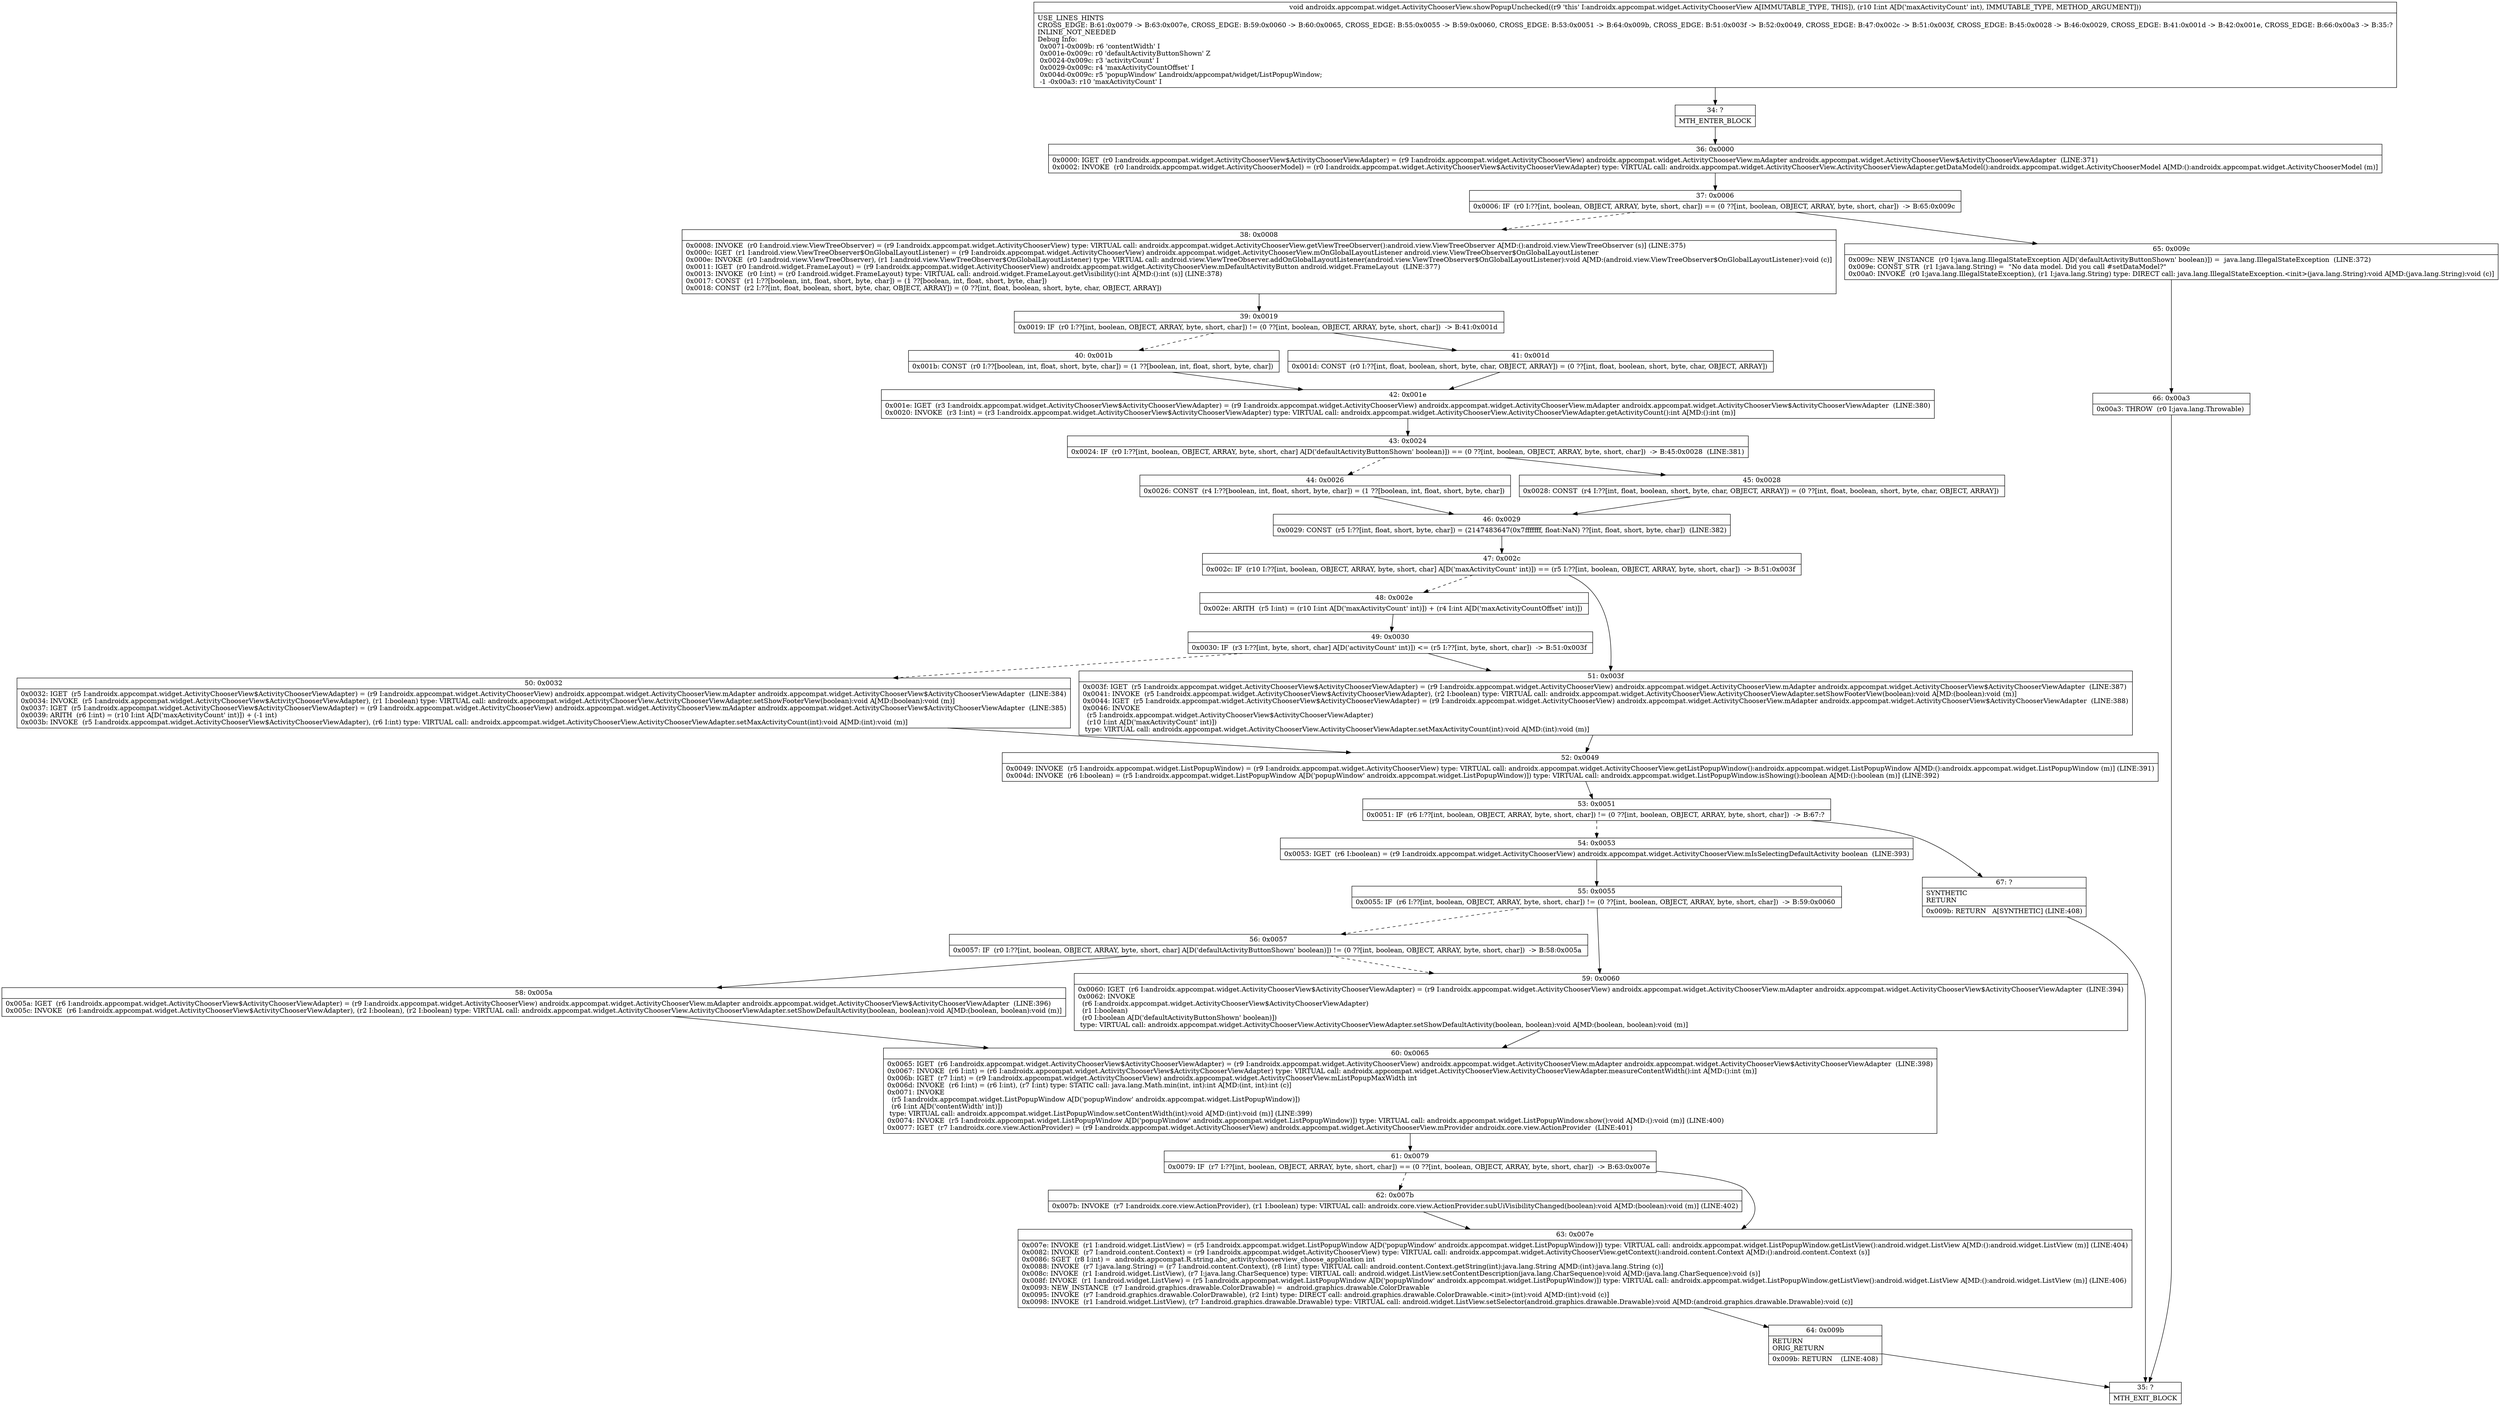 digraph "CFG forandroidx.appcompat.widget.ActivityChooserView.showPopupUnchecked(I)V" {
Node_34 [shape=record,label="{34\:\ ?|MTH_ENTER_BLOCK\l}"];
Node_36 [shape=record,label="{36\:\ 0x0000|0x0000: IGET  (r0 I:androidx.appcompat.widget.ActivityChooserView$ActivityChooserViewAdapter) = (r9 I:androidx.appcompat.widget.ActivityChooserView) androidx.appcompat.widget.ActivityChooserView.mAdapter androidx.appcompat.widget.ActivityChooserView$ActivityChooserViewAdapter  (LINE:371)\l0x0002: INVOKE  (r0 I:androidx.appcompat.widget.ActivityChooserModel) = (r0 I:androidx.appcompat.widget.ActivityChooserView$ActivityChooserViewAdapter) type: VIRTUAL call: androidx.appcompat.widget.ActivityChooserView.ActivityChooserViewAdapter.getDataModel():androidx.appcompat.widget.ActivityChooserModel A[MD:():androidx.appcompat.widget.ActivityChooserModel (m)]\l}"];
Node_37 [shape=record,label="{37\:\ 0x0006|0x0006: IF  (r0 I:??[int, boolean, OBJECT, ARRAY, byte, short, char]) == (0 ??[int, boolean, OBJECT, ARRAY, byte, short, char])  \-\> B:65:0x009c \l}"];
Node_38 [shape=record,label="{38\:\ 0x0008|0x0008: INVOKE  (r0 I:android.view.ViewTreeObserver) = (r9 I:androidx.appcompat.widget.ActivityChooserView) type: VIRTUAL call: androidx.appcompat.widget.ActivityChooserView.getViewTreeObserver():android.view.ViewTreeObserver A[MD:():android.view.ViewTreeObserver (s)] (LINE:375)\l0x000c: IGET  (r1 I:android.view.ViewTreeObserver$OnGlobalLayoutListener) = (r9 I:androidx.appcompat.widget.ActivityChooserView) androidx.appcompat.widget.ActivityChooserView.mOnGlobalLayoutListener android.view.ViewTreeObserver$OnGlobalLayoutListener \l0x000e: INVOKE  (r0 I:android.view.ViewTreeObserver), (r1 I:android.view.ViewTreeObserver$OnGlobalLayoutListener) type: VIRTUAL call: android.view.ViewTreeObserver.addOnGlobalLayoutListener(android.view.ViewTreeObserver$OnGlobalLayoutListener):void A[MD:(android.view.ViewTreeObserver$OnGlobalLayoutListener):void (c)]\l0x0011: IGET  (r0 I:android.widget.FrameLayout) = (r9 I:androidx.appcompat.widget.ActivityChooserView) androidx.appcompat.widget.ActivityChooserView.mDefaultActivityButton android.widget.FrameLayout  (LINE:377)\l0x0013: INVOKE  (r0 I:int) = (r0 I:android.widget.FrameLayout) type: VIRTUAL call: android.widget.FrameLayout.getVisibility():int A[MD:():int (s)] (LINE:378)\l0x0017: CONST  (r1 I:??[boolean, int, float, short, byte, char]) = (1 ??[boolean, int, float, short, byte, char]) \l0x0018: CONST  (r2 I:??[int, float, boolean, short, byte, char, OBJECT, ARRAY]) = (0 ??[int, float, boolean, short, byte, char, OBJECT, ARRAY]) \l}"];
Node_39 [shape=record,label="{39\:\ 0x0019|0x0019: IF  (r0 I:??[int, boolean, OBJECT, ARRAY, byte, short, char]) != (0 ??[int, boolean, OBJECT, ARRAY, byte, short, char])  \-\> B:41:0x001d \l}"];
Node_40 [shape=record,label="{40\:\ 0x001b|0x001b: CONST  (r0 I:??[boolean, int, float, short, byte, char]) = (1 ??[boolean, int, float, short, byte, char]) \l}"];
Node_42 [shape=record,label="{42\:\ 0x001e|0x001e: IGET  (r3 I:androidx.appcompat.widget.ActivityChooserView$ActivityChooserViewAdapter) = (r9 I:androidx.appcompat.widget.ActivityChooserView) androidx.appcompat.widget.ActivityChooserView.mAdapter androidx.appcompat.widget.ActivityChooserView$ActivityChooserViewAdapter  (LINE:380)\l0x0020: INVOKE  (r3 I:int) = (r3 I:androidx.appcompat.widget.ActivityChooserView$ActivityChooserViewAdapter) type: VIRTUAL call: androidx.appcompat.widget.ActivityChooserView.ActivityChooserViewAdapter.getActivityCount():int A[MD:():int (m)]\l}"];
Node_43 [shape=record,label="{43\:\ 0x0024|0x0024: IF  (r0 I:??[int, boolean, OBJECT, ARRAY, byte, short, char] A[D('defaultActivityButtonShown' boolean)]) == (0 ??[int, boolean, OBJECT, ARRAY, byte, short, char])  \-\> B:45:0x0028  (LINE:381)\l}"];
Node_44 [shape=record,label="{44\:\ 0x0026|0x0026: CONST  (r4 I:??[boolean, int, float, short, byte, char]) = (1 ??[boolean, int, float, short, byte, char]) \l}"];
Node_46 [shape=record,label="{46\:\ 0x0029|0x0029: CONST  (r5 I:??[int, float, short, byte, char]) = (2147483647(0x7fffffff, float:NaN) ??[int, float, short, byte, char])  (LINE:382)\l}"];
Node_47 [shape=record,label="{47\:\ 0x002c|0x002c: IF  (r10 I:??[int, boolean, OBJECT, ARRAY, byte, short, char] A[D('maxActivityCount' int)]) == (r5 I:??[int, boolean, OBJECT, ARRAY, byte, short, char])  \-\> B:51:0x003f \l}"];
Node_48 [shape=record,label="{48\:\ 0x002e|0x002e: ARITH  (r5 I:int) = (r10 I:int A[D('maxActivityCount' int)]) + (r4 I:int A[D('maxActivityCountOffset' int)]) \l}"];
Node_49 [shape=record,label="{49\:\ 0x0030|0x0030: IF  (r3 I:??[int, byte, short, char] A[D('activityCount' int)]) \<= (r5 I:??[int, byte, short, char])  \-\> B:51:0x003f \l}"];
Node_50 [shape=record,label="{50\:\ 0x0032|0x0032: IGET  (r5 I:androidx.appcompat.widget.ActivityChooserView$ActivityChooserViewAdapter) = (r9 I:androidx.appcompat.widget.ActivityChooserView) androidx.appcompat.widget.ActivityChooserView.mAdapter androidx.appcompat.widget.ActivityChooserView$ActivityChooserViewAdapter  (LINE:384)\l0x0034: INVOKE  (r5 I:androidx.appcompat.widget.ActivityChooserView$ActivityChooserViewAdapter), (r1 I:boolean) type: VIRTUAL call: androidx.appcompat.widget.ActivityChooserView.ActivityChooserViewAdapter.setShowFooterView(boolean):void A[MD:(boolean):void (m)]\l0x0037: IGET  (r5 I:androidx.appcompat.widget.ActivityChooserView$ActivityChooserViewAdapter) = (r9 I:androidx.appcompat.widget.ActivityChooserView) androidx.appcompat.widget.ActivityChooserView.mAdapter androidx.appcompat.widget.ActivityChooserView$ActivityChooserViewAdapter  (LINE:385)\l0x0039: ARITH  (r6 I:int) = (r10 I:int A[D('maxActivityCount' int)]) + (\-1 int) \l0x003b: INVOKE  (r5 I:androidx.appcompat.widget.ActivityChooserView$ActivityChooserViewAdapter), (r6 I:int) type: VIRTUAL call: androidx.appcompat.widget.ActivityChooserView.ActivityChooserViewAdapter.setMaxActivityCount(int):void A[MD:(int):void (m)]\l}"];
Node_52 [shape=record,label="{52\:\ 0x0049|0x0049: INVOKE  (r5 I:androidx.appcompat.widget.ListPopupWindow) = (r9 I:androidx.appcompat.widget.ActivityChooserView) type: VIRTUAL call: androidx.appcompat.widget.ActivityChooserView.getListPopupWindow():androidx.appcompat.widget.ListPopupWindow A[MD:():androidx.appcompat.widget.ListPopupWindow (m)] (LINE:391)\l0x004d: INVOKE  (r6 I:boolean) = (r5 I:androidx.appcompat.widget.ListPopupWindow A[D('popupWindow' androidx.appcompat.widget.ListPopupWindow)]) type: VIRTUAL call: androidx.appcompat.widget.ListPopupWindow.isShowing():boolean A[MD:():boolean (m)] (LINE:392)\l}"];
Node_53 [shape=record,label="{53\:\ 0x0051|0x0051: IF  (r6 I:??[int, boolean, OBJECT, ARRAY, byte, short, char]) != (0 ??[int, boolean, OBJECT, ARRAY, byte, short, char])  \-\> B:67:? \l}"];
Node_54 [shape=record,label="{54\:\ 0x0053|0x0053: IGET  (r6 I:boolean) = (r9 I:androidx.appcompat.widget.ActivityChooserView) androidx.appcompat.widget.ActivityChooserView.mIsSelectingDefaultActivity boolean  (LINE:393)\l}"];
Node_55 [shape=record,label="{55\:\ 0x0055|0x0055: IF  (r6 I:??[int, boolean, OBJECT, ARRAY, byte, short, char]) != (0 ??[int, boolean, OBJECT, ARRAY, byte, short, char])  \-\> B:59:0x0060 \l}"];
Node_56 [shape=record,label="{56\:\ 0x0057|0x0057: IF  (r0 I:??[int, boolean, OBJECT, ARRAY, byte, short, char] A[D('defaultActivityButtonShown' boolean)]) != (0 ??[int, boolean, OBJECT, ARRAY, byte, short, char])  \-\> B:58:0x005a \l}"];
Node_58 [shape=record,label="{58\:\ 0x005a|0x005a: IGET  (r6 I:androidx.appcompat.widget.ActivityChooserView$ActivityChooserViewAdapter) = (r9 I:androidx.appcompat.widget.ActivityChooserView) androidx.appcompat.widget.ActivityChooserView.mAdapter androidx.appcompat.widget.ActivityChooserView$ActivityChooserViewAdapter  (LINE:396)\l0x005c: INVOKE  (r6 I:androidx.appcompat.widget.ActivityChooserView$ActivityChooserViewAdapter), (r2 I:boolean), (r2 I:boolean) type: VIRTUAL call: androidx.appcompat.widget.ActivityChooserView.ActivityChooserViewAdapter.setShowDefaultActivity(boolean, boolean):void A[MD:(boolean, boolean):void (m)]\l}"];
Node_60 [shape=record,label="{60\:\ 0x0065|0x0065: IGET  (r6 I:androidx.appcompat.widget.ActivityChooserView$ActivityChooserViewAdapter) = (r9 I:androidx.appcompat.widget.ActivityChooserView) androidx.appcompat.widget.ActivityChooserView.mAdapter androidx.appcompat.widget.ActivityChooserView$ActivityChooserViewAdapter  (LINE:398)\l0x0067: INVOKE  (r6 I:int) = (r6 I:androidx.appcompat.widget.ActivityChooserView$ActivityChooserViewAdapter) type: VIRTUAL call: androidx.appcompat.widget.ActivityChooserView.ActivityChooserViewAdapter.measureContentWidth():int A[MD:():int (m)]\l0x006b: IGET  (r7 I:int) = (r9 I:androidx.appcompat.widget.ActivityChooserView) androidx.appcompat.widget.ActivityChooserView.mListPopupMaxWidth int \l0x006d: INVOKE  (r6 I:int) = (r6 I:int), (r7 I:int) type: STATIC call: java.lang.Math.min(int, int):int A[MD:(int, int):int (c)]\l0x0071: INVOKE  \l  (r5 I:androidx.appcompat.widget.ListPopupWindow A[D('popupWindow' androidx.appcompat.widget.ListPopupWindow)])\l  (r6 I:int A[D('contentWidth' int)])\l type: VIRTUAL call: androidx.appcompat.widget.ListPopupWindow.setContentWidth(int):void A[MD:(int):void (m)] (LINE:399)\l0x0074: INVOKE  (r5 I:androidx.appcompat.widget.ListPopupWindow A[D('popupWindow' androidx.appcompat.widget.ListPopupWindow)]) type: VIRTUAL call: androidx.appcompat.widget.ListPopupWindow.show():void A[MD:():void (m)] (LINE:400)\l0x0077: IGET  (r7 I:androidx.core.view.ActionProvider) = (r9 I:androidx.appcompat.widget.ActivityChooserView) androidx.appcompat.widget.ActivityChooserView.mProvider androidx.core.view.ActionProvider  (LINE:401)\l}"];
Node_61 [shape=record,label="{61\:\ 0x0079|0x0079: IF  (r7 I:??[int, boolean, OBJECT, ARRAY, byte, short, char]) == (0 ??[int, boolean, OBJECT, ARRAY, byte, short, char])  \-\> B:63:0x007e \l}"];
Node_62 [shape=record,label="{62\:\ 0x007b|0x007b: INVOKE  (r7 I:androidx.core.view.ActionProvider), (r1 I:boolean) type: VIRTUAL call: androidx.core.view.ActionProvider.subUiVisibilityChanged(boolean):void A[MD:(boolean):void (m)] (LINE:402)\l}"];
Node_63 [shape=record,label="{63\:\ 0x007e|0x007e: INVOKE  (r1 I:android.widget.ListView) = (r5 I:androidx.appcompat.widget.ListPopupWindow A[D('popupWindow' androidx.appcompat.widget.ListPopupWindow)]) type: VIRTUAL call: androidx.appcompat.widget.ListPopupWindow.getListView():android.widget.ListView A[MD:():android.widget.ListView (m)] (LINE:404)\l0x0082: INVOKE  (r7 I:android.content.Context) = (r9 I:androidx.appcompat.widget.ActivityChooserView) type: VIRTUAL call: androidx.appcompat.widget.ActivityChooserView.getContext():android.content.Context A[MD:():android.content.Context (s)]\l0x0086: SGET  (r8 I:int) =  androidx.appcompat.R.string.abc_activitychooserview_choose_application int \l0x0088: INVOKE  (r7 I:java.lang.String) = (r7 I:android.content.Context), (r8 I:int) type: VIRTUAL call: android.content.Context.getString(int):java.lang.String A[MD:(int):java.lang.String (c)]\l0x008c: INVOKE  (r1 I:android.widget.ListView), (r7 I:java.lang.CharSequence) type: VIRTUAL call: android.widget.ListView.setContentDescription(java.lang.CharSequence):void A[MD:(java.lang.CharSequence):void (s)]\l0x008f: INVOKE  (r1 I:android.widget.ListView) = (r5 I:androidx.appcompat.widget.ListPopupWindow A[D('popupWindow' androidx.appcompat.widget.ListPopupWindow)]) type: VIRTUAL call: androidx.appcompat.widget.ListPopupWindow.getListView():android.widget.ListView A[MD:():android.widget.ListView (m)] (LINE:406)\l0x0093: NEW_INSTANCE  (r7 I:android.graphics.drawable.ColorDrawable) =  android.graphics.drawable.ColorDrawable \l0x0095: INVOKE  (r7 I:android.graphics.drawable.ColorDrawable), (r2 I:int) type: DIRECT call: android.graphics.drawable.ColorDrawable.\<init\>(int):void A[MD:(int):void (c)]\l0x0098: INVOKE  (r1 I:android.widget.ListView), (r7 I:android.graphics.drawable.Drawable) type: VIRTUAL call: android.widget.ListView.setSelector(android.graphics.drawable.Drawable):void A[MD:(android.graphics.drawable.Drawable):void (c)]\l}"];
Node_64 [shape=record,label="{64\:\ 0x009b|RETURN\lORIG_RETURN\l|0x009b: RETURN    (LINE:408)\l}"];
Node_35 [shape=record,label="{35\:\ ?|MTH_EXIT_BLOCK\l}"];
Node_59 [shape=record,label="{59\:\ 0x0060|0x0060: IGET  (r6 I:androidx.appcompat.widget.ActivityChooserView$ActivityChooserViewAdapter) = (r9 I:androidx.appcompat.widget.ActivityChooserView) androidx.appcompat.widget.ActivityChooserView.mAdapter androidx.appcompat.widget.ActivityChooserView$ActivityChooserViewAdapter  (LINE:394)\l0x0062: INVOKE  \l  (r6 I:androidx.appcompat.widget.ActivityChooserView$ActivityChooserViewAdapter)\l  (r1 I:boolean)\l  (r0 I:boolean A[D('defaultActivityButtonShown' boolean)])\l type: VIRTUAL call: androidx.appcompat.widget.ActivityChooserView.ActivityChooserViewAdapter.setShowDefaultActivity(boolean, boolean):void A[MD:(boolean, boolean):void (m)]\l}"];
Node_67 [shape=record,label="{67\:\ ?|SYNTHETIC\lRETURN\l|0x009b: RETURN   A[SYNTHETIC] (LINE:408)\l}"];
Node_51 [shape=record,label="{51\:\ 0x003f|0x003f: IGET  (r5 I:androidx.appcompat.widget.ActivityChooserView$ActivityChooserViewAdapter) = (r9 I:androidx.appcompat.widget.ActivityChooserView) androidx.appcompat.widget.ActivityChooserView.mAdapter androidx.appcompat.widget.ActivityChooserView$ActivityChooserViewAdapter  (LINE:387)\l0x0041: INVOKE  (r5 I:androidx.appcompat.widget.ActivityChooserView$ActivityChooserViewAdapter), (r2 I:boolean) type: VIRTUAL call: androidx.appcompat.widget.ActivityChooserView.ActivityChooserViewAdapter.setShowFooterView(boolean):void A[MD:(boolean):void (m)]\l0x0044: IGET  (r5 I:androidx.appcompat.widget.ActivityChooserView$ActivityChooserViewAdapter) = (r9 I:androidx.appcompat.widget.ActivityChooserView) androidx.appcompat.widget.ActivityChooserView.mAdapter androidx.appcompat.widget.ActivityChooserView$ActivityChooserViewAdapter  (LINE:388)\l0x0046: INVOKE  \l  (r5 I:androidx.appcompat.widget.ActivityChooserView$ActivityChooserViewAdapter)\l  (r10 I:int A[D('maxActivityCount' int)])\l type: VIRTUAL call: androidx.appcompat.widget.ActivityChooserView.ActivityChooserViewAdapter.setMaxActivityCount(int):void A[MD:(int):void (m)]\l}"];
Node_45 [shape=record,label="{45\:\ 0x0028|0x0028: CONST  (r4 I:??[int, float, boolean, short, byte, char, OBJECT, ARRAY]) = (0 ??[int, float, boolean, short, byte, char, OBJECT, ARRAY]) \l}"];
Node_41 [shape=record,label="{41\:\ 0x001d|0x001d: CONST  (r0 I:??[int, float, boolean, short, byte, char, OBJECT, ARRAY]) = (0 ??[int, float, boolean, short, byte, char, OBJECT, ARRAY]) \l}"];
Node_65 [shape=record,label="{65\:\ 0x009c|0x009c: NEW_INSTANCE  (r0 I:java.lang.IllegalStateException A[D('defaultActivityButtonShown' boolean)]) =  java.lang.IllegalStateException  (LINE:372)\l0x009e: CONST_STR  (r1 I:java.lang.String) =  \"No data model. Did you call #setDataModel?\" \l0x00a0: INVOKE  (r0 I:java.lang.IllegalStateException), (r1 I:java.lang.String) type: DIRECT call: java.lang.IllegalStateException.\<init\>(java.lang.String):void A[MD:(java.lang.String):void (c)]\l}"];
Node_66 [shape=record,label="{66\:\ 0x00a3|0x00a3: THROW  (r0 I:java.lang.Throwable) \l}"];
MethodNode[shape=record,label="{void androidx.appcompat.widget.ActivityChooserView.showPopupUnchecked((r9 'this' I:androidx.appcompat.widget.ActivityChooserView A[IMMUTABLE_TYPE, THIS]), (r10 I:int A[D('maxActivityCount' int), IMMUTABLE_TYPE, METHOD_ARGUMENT]))  | USE_LINES_HINTS\lCROSS_EDGE: B:61:0x0079 \-\> B:63:0x007e, CROSS_EDGE: B:59:0x0060 \-\> B:60:0x0065, CROSS_EDGE: B:55:0x0055 \-\> B:59:0x0060, CROSS_EDGE: B:53:0x0051 \-\> B:64:0x009b, CROSS_EDGE: B:51:0x003f \-\> B:52:0x0049, CROSS_EDGE: B:47:0x002c \-\> B:51:0x003f, CROSS_EDGE: B:45:0x0028 \-\> B:46:0x0029, CROSS_EDGE: B:41:0x001d \-\> B:42:0x001e, CROSS_EDGE: B:66:0x00a3 \-\> B:35:?\lINLINE_NOT_NEEDED\lDebug Info:\l  0x0071\-0x009b: r6 'contentWidth' I\l  0x001e\-0x009c: r0 'defaultActivityButtonShown' Z\l  0x0024\-0x009c: r3 'activityCount' I\l  0x0029\-0x009c: r4 'maxActivityCountOffset' I\l  0x004d\-0x009c: r5 'popupWindow' Landroidx\/appcompat\/widget\/ListPopupWindow;\l  \-1 \-0x00a3: r10 'maxActivityCount' I\l}"];
MethodNode -> Node_34;Node_34 -> Node_36;
Node_36 -> Node_37;
Node_37 -> Node_38[style=dashed];
Node_37 -> Node_65;
Node_38 -> Node_39;
Node_39 -> Node_40[style=dashed];
Node_39 -> Node_41;
Node_40 -> Node_42;
Node_42 -> Node_43;
Node_43 -> Node_44[style=dashed];
Node_43 -> Node_45;
Node_44 -> Node_46;
Node_46 -> Node_47;
Node_47 -> Node_48[style=dashed];
Node_47 -> Node_51;
Node_48 -> Node_49;
Node_49 -> Node_50[style=dashed];
Node_49 -> Node_51;
Node_50 -> Node_52;
Node_52 -> Node_53;
Node_53 -> Node_54[style=dashed];
Node_53 -> Node_67;
Node_54 -> Node_55;
Node_55 -> Node_56[style=dashed];
Node_55 -> Node_59;
Node_56 -> Node_58;
Node_56 -> Node_59[style=dashed];
Node_58 -> Node_60;
Node_60 -> Node_61;
Node_61 -> Node_62[style=dashed];
Node_61 -> Node_63;
Node_62 -> Node_63;
Node_63 -> Node_64;
Node_64 -> Node_35;
Node_59 -> Node_60;
Node_67 -> Node_35;
Node_51 -> Node_52;
Node_45 -> Node_46;
Node_41 -> Node_42;
Node_65 -> Node_66;
Node_66 -> Node_35;
}

